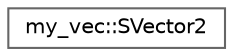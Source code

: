 digraph "クラス階層図"
{
 // LATEX_PDF_SIZE
  bgcolor="transparent";
  edge [fontname=Helvetica,fontsize=10,labelfontname=Helvetica,labelfontsize=10];
  node [fontname=Helvetica,fontsize=10,shape=box,height=0.2,width=0.4];
  rankdir="LR";
  Node0 [id="Node000000",label="my_vec::SVector2",height=0.2,width=0.4,color="grey40", fillcolor="white", style="filled",URL="$structmy__vec_1_1_s_vector2.html",tooltip=" "];
}

